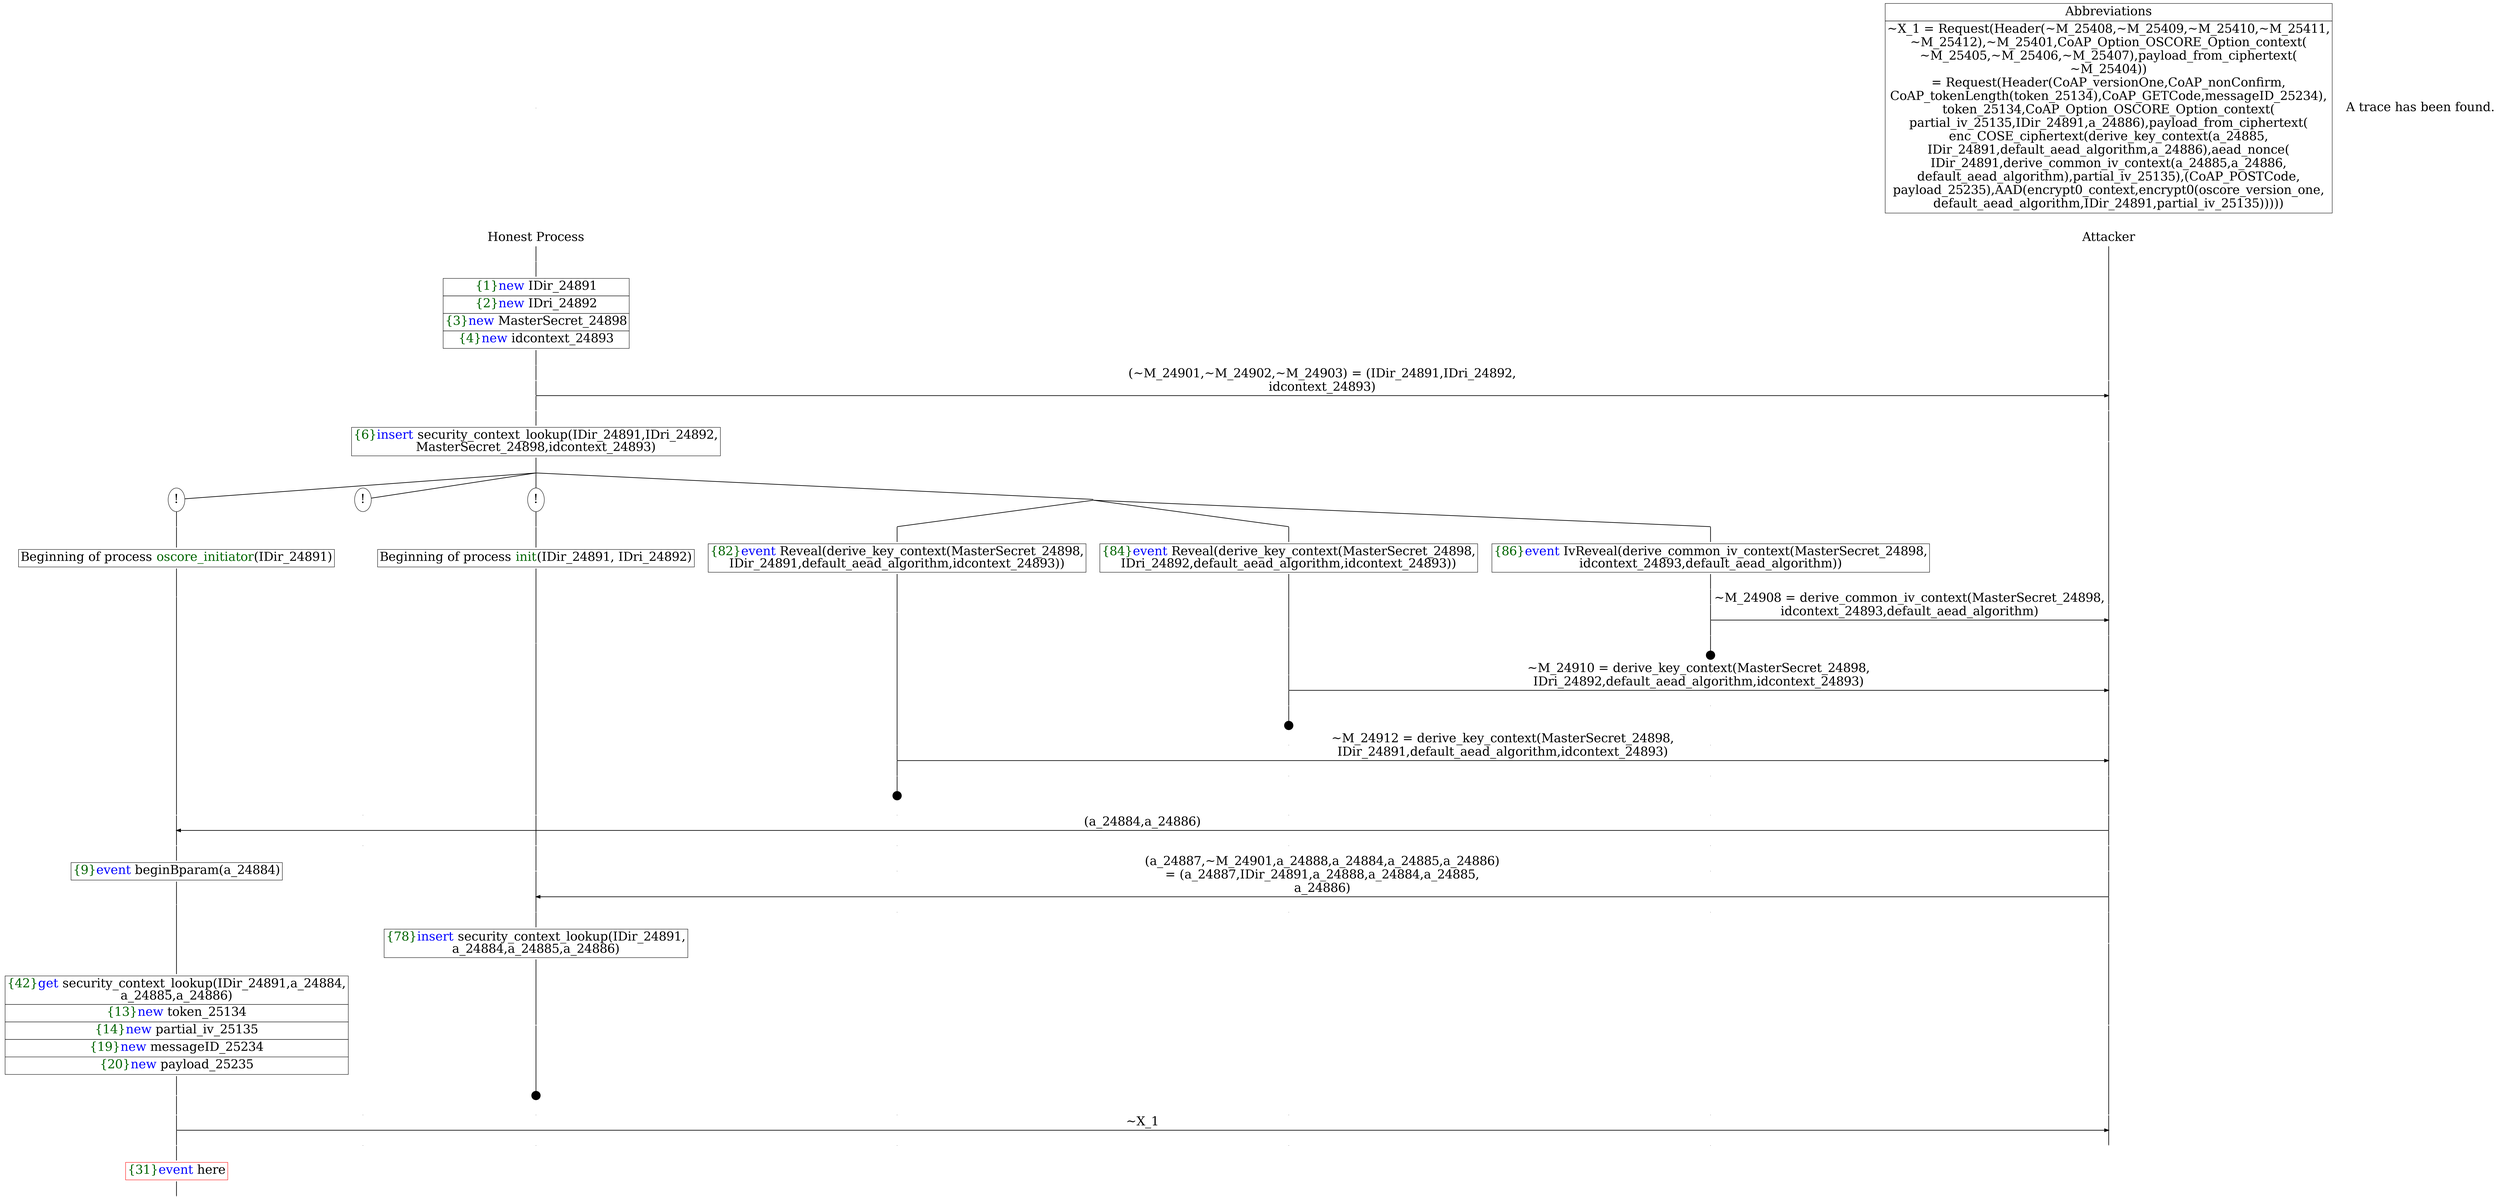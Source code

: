 digraph {
graph [ordering = out]
edge [arrowhead = none, penwidth = 1.6, fontsize = 30]
node [shape = point, width = 0, height = 0, fontsize = 30]
Trace<br/>
[label = <A trace has been found.<br/>
>, shape = plaintext]
P0__0 [label = "Honest Process", shape = plaintext]
P__0 [label = "Attacker", shape = plaintext]
Trace -> P0__0 [label = "", style = invisible, weight = 100]{rank = same; P0__0 P__0}
P0__0 -> P0__1 [label = <>, weight = 100]
P0__1 -> P0__2 [label = <>, weight = 100]
P0__2 [shape = plaintext, label = <<TABLE BORDER="0" CELLBORDER="1" CELLSPACING="0" CELLPADDING="4"> <TR><TD><FONT COLOR="darkgreen">{1}</FONT><FONT COLOR="blue">new </FONT>IDir_24891</TD></TR><TR><TD><FONT COLOR="darkgreen">{2}</FONT><FONT COLOR="blue">new </FONT>IDri_24892</TD></TR><TR><TD><FONT COLOR="darkgreen">{3}</FONT><FONT COLOR="blue">new </FONT>MasterSecret_24898</TD></TR><TR><TD><FONT COLOR="darkgreen">{4}</FONT><FONT COLOR="blue">new </FONT>idcontext_24893</TD></TR></TABLE>>]
P0__2 -> P0__3 [label = <>, weight = 100]
P0__3 -> P0__4 [label = <>, weight = 100]
P__0 -> P__1 [label = <>, weight = 100]
{rank = same; P__1 P0__4}
P0__4 -> P0__5 [label = <>, weight = 100]
P__1 -> P__2 [label = <>, weight = 100]
{rank = same; P__2 P0__5}
P0__5 -> P__2 [label = <(~M_24901,~M_24902,~M_24903) = (IDir_24891,IDri_24892,<br/>
idcontext_24893)>, arrowhead = normal]
P0__5 -> P0__6 [label = <>, weight = 100]
P__2 -> P__3 [label = <>, weight = 100]
{rank = same; P__3 P0__6}
P0__6 -> P0__7 [label = <>, weight = 100]
P0__7 [shape = plaintext, label = <<TABLE BORDER="0" CELLBORDER="1" CELLSPACING="0" CELLPADDING="4"> <TR><TD><FONT COLOR="darkgreen">{6}</FONT><FONT COLOR="blue">insert </FONT>security_context_lookup(IDir_24891,IDri_24892,<br/>
MasterSecret_24898,idcontext_24893)</TD></TR></TABLE>>]
P0__7 -> P0__8 [label = <>, weight = 100]
P__3 -> P__4 [label = <>, weight = 100]
{rank = same; P__4 P0__7}
/*RPar */
P0__8 -> P0_3__8 [label = <>]
P0__8 -> P0_2__8 [label = <>]
P0__8 -> P0_1__8 [label = <>]
P0__8 -> P0_0__8 [label = <>]
P0__8 [label = "", fixedsize = false, width = 0, height = 0, shape = none]
{rank = same; P0_0__8 P0_1__8 P0_2__8 P0_3__8}
/*RPar */
P0_0__8 -> P0_0_2__8 [label = <>]
P0_0__8 -> P0_0_1__8 [label = <>]
P0_0__8 -> P0_0_0__8 [label = <>]
P0_0__8 [label = "", fixedsize = false, width = 0, height = 0, shape = none]
{rank = same; P0_0_0__8 P0_0_1__8 P0_0_2__8}
P0_0_0__8 -> P0_0_0__9 [label = <>, weight = 100]
P0_0_0__9 [shape = plaintext, label = <<TABLE BORDER="0" CELLBORDER="1" CELLSPACING="0" CELLPADDING="4"> <TR><TD><FONT COLOR="darkgreen">{86}</FONT><FONT COLOR="blue">event</FONT> IvReveal(derive_common_iv_context(MasterSecret_24898,<br/>
idcontext_24893,default_aead_algorithm))</TD></TR></TABLE>>]
P0_0_0__9 -> P0_0_0__10 [label = <>, weight = 100]
P0_0_0__10 -> P0_0_0__11 [label = <>, weight = 100]
P__4 -> P__5 [label = <>, weight = 100]
{rank = same; P__5 P0_0_0__11}
P0_0_0__11 -> P0_0_0__12 [label = <>, weight = 100]
P__5 -> P__6 [label = <>, weight = 100]
{rank = same; P__6 P0_0_0__12}
P0_0_0__12 -> P__6 [label = <~M_24908 = derive_common_iv_context(MasterSecret_24898,<br/>
idcontext_24893,default_aead_algorithm)>, arrowhead = normal]
P0_0_0__12 -> P0_0_0__13 [label = <>, weight = 100]
P__6 -> P__7 [label = <>, weight = 100]
{rank = same; P__7 P0_0_0__13}
P0_0_0__14 [label = "", width = 0.3, height = 0.3]
P0_0_0__13 -> P0_0_0__14 [label = <>, weight = 100]
P0_0_1__8 -> P0_0_1__9 [label = <>, weight = 100]
P0_0_1__9 [shape = plaintext, label = <<TABLE BORDER="0" CELLBORDER="1" CELLSPACING="0" CELLPADDING="4"> <TR><TD><FONT COLOR="darkgreen">{84}</FONT><FONT COLOR="blue">event</FONT> Reveal(derive_key_context(MasterSecret_24898,<br/>
IDri_24892,default_aead_algorithm,idcontext_24893))<br/>
</TD></TR></TABLE>>]
P0_0_1__9 -> P0_0_1__10 [label = <>, weight = 100]
P0_0_1__10 -> P0_0_1__11 [label = <>, weight = 100]
P0_0_0__15 [label = "", style = invisible]
P0_0_0__14 -> P0_0_0__15 [label = <>, weight = 100, style = invisible]
P__7 -> P__8 [label = <>, weight = 100]
{rank = same; P__8 P0_0_0__15 P0_0_1__11}
P0_0_1__11 -> P0_0_1__12 [label = <>, weight = 100]
P__8 -> P__9 [label = <>, weight = 100]
{rank = same; P__9 P0_0_1__12}
P0_0_1__12 -> P__9 [label = <~M_24910 = derive_key_context(MasterSecret_24898,<br/>
IDri_24892,default_aead_algorithm,idcontext_24893)>, arrowhead = normal]
P0_0_1__12 -> P0_0_1__13 [label = <>, weight = 100]
P0_0_0__16 [label = "", style = invisible]
P0_0_0__15 -> P0_0_0__16 [label = <>, weight = 100, style = invisible]
P__9 -> P__10 [label = <>, weight = 100]
{rank = same; P__10 P0_0_0__16 P0_0_1__13}
P0_0_1__14 [label = "", width = 0.3, height = 0.3]
P0_0_1__13 -> P0_0_1__14 [label = <>, weight = 100]
P0_0_2__8 -> P0_0_2__9 [label = <>, weight = 100]
P0_0_2__9 [shape = plaintext, label = <<TABLE BORDER="0" CELLBORDER="1" CELLSPACING="0" CELLPADDING="4"> <TR><TD><FONT COLOR="darkgreen">{82}</FONT><FONT COLOR="blue">event</FONT> Reveal(derive_key_context(MasterSecret_24898,<br/>
IDir_24891,default_aead_algorithm,idcontext_24893))<br/>
</TD></TR></TABLE>>]
P0_0_2__9 -> P0_0_2__10 [label = <>, weight = 100]
P0_0_2__10 -> P0_0_2__11 [label = <>, weight = 100]
P0_0_1__15 [label = "", style = invisible]
P0_0_1__14 -> P0_0_1__15 [label = <>, weight = 100, style = invisible]
P0_0_0__17 [label = "", style = invisible]
P0_0_0__16 -> P0_0_0__17 [label = <>, weight = 100, style = invisible]
P__10 -> P__11 [label = <>, weight = 100]
{rank = same; P__11 P0_0_0__17 P0_0_1__15 P0_0_2__11}
P0_0_2__11 -> P0_0_2__12 [label = <>, weight = 100]
P__11 -> P__12 [label = <>, weight = 100]
{rank = same; P__12 P0_0_2__12}
P0_0_2__12 -> P__12 [label = <~M_24912 = derive_key_context(MasterSecret_24898,<br/>
IDir_24891,default_aead_algorithm,idcontext_24893)>, arrowhead = normal]
P0_0_2__12 -> P0_0_2__13 [label = <>, weight = 100]
P0_0_1__16 [label = "", style = invisible]
P0_0_1__15 -> P0_0_1__16 [label = <>, weight = 100, style = invisible]
P0_0_0__18 [label = "", style = invisible]
P0_0_0__17 -> P0_0_0__18 [label = <>, weight = 100, style = invisible]
P__12 -> P__13 [label = <>, weight = 100]
{rank = same; P__13 P0_0_0__18 P0_0_1__16 P0_0_2__13}
P0_0_2__14 [label = "", width = 0.3, height = 0.3]
P0_0_2__13 -> P0_0_2__14 [label = <>, weight = 100]
P0_1__8 [label = "!", shape = ellipse]
P0_1_0__8 [label = "", fixedsize = false, width = 0, height = 0, shape = none]
P0_1__8 -> P0_1_0__8 [label = <>, weight = 100]
P0_1_0__8 -> P0_1_0__9 [label = <>, weight = 100]
P0_1_0__9 [shape = plaintext, label = <<TABLE BORDER="0" CELLBORDER="1" CELLSPACING="0" CELLPADDING="4"> <TR><TD>Beginning of process <FONT COLOR="darkgreen">init</FONT>(IDir_24891, IDri_24892)<br/>
</TD></TR></TABLE>>]
P0_1_0__9 -> P0_1_0__10 [label = <>, weight = 100]
P0_2__8 [label = "!", shape = ellipse]
P0_3__8 [label = "!", shape = ellipse]
P0_3_0__8 [label = "", fixedsize = false, width = 0, height = 0, shape = none]
P0_3__8 -> P0_3_0__8 [label = <>, weight = 100]
P0_3_0__8 -> P0_3_0__9 [label = <>, weight = 100]
P0_3_0__9 [shape = plaintext, label = <<TABLE BORDER="0" CELLBORDER="1" CELLSPACING="0" CELLPADDING="4"> <TR><TD>Beginning of process <FONT COLOR="darkgreen">oscore_initiator</FONT>(IDir_24891)<br/>
</TD></TR></TABLE>>]
P0_3_0__9 -> P0_3_0__10 [label = <>, weight = 100]
P0_3_0__10 -> P0_3_0__11 [label = <>, weight = 100]
P0_2__9 [label = "", style = invisible]
P0_2__8 -> P0_2__9 [label = <>, weight = 100, style = invisible]
P0_1_0__10 -> P0_1_0__11 [label = <>, weight = 100]
P0_0_2__15 [label = "", style = invisible]
P0_0_2__14 -> P0_0_2__15 [label = <>, weight = 100, style = invisible]
P0_0_1__17 [label = "", style = invisible]
P0_0_1__16 -> P0_0_1__17 [label = <>, weight = 100, style = invisible]
P0_0_0__19 [label = "", style = invisible]
P0_0_0__18 -> P0_0_0__19 [label = <>, weight = 100, style = invisible]
P__13 -> P__14 [label = <>, weight = 100]
{rank = same; P__14 P0_0_0__19 P0_0_1__17 P0_0_2__15 P0_1_0__11 P0_2__9 P0_3_0__11}
P0_3_0__11 -> P0_3_0__12 [label = <>, weight = 100]
P__14 -> P__15 [label = <>, weight = 100]
{rank = same; P__15 P0_3_0__12}
P0_3_0__12 -> P__15 [label = <(a_24884,a_24886)>, dir = back, arrowhead = normal]
P0_3_0__12 -> P0_3_0__13 [label = <>, weight = 100]
P0_2__10 [label = "", style = invisible]
P0_2__9 -> P0_2__10 [label = <>, weight = 100, style = invisible]
P0_1_0__11 -> P0_1_0__12 [label = <>, weight = 100]
P0_0_2__16 [label = "", style = invisible]
P0_0_2__15 -> P0_0_2__16 [label = <>, weight = 100, style = invisible]
P0_0_1__18 [label = "", style = invisible]
P0_0_1__17 -> P0_0_1__18 [label = <>, weight = 100, style = invisible]
P0_0_0__20 [label = "", style = invisible]
P0_0_0__19 -> P0_0_0__20 [label = <>, weight = 100, style = invisible]
P__15 -> P__16 [label = <>, weight = 100]
{rank = same; P__16 P0_0_0__20 P0_0_1__18 P0_0_2__16 P0_1_0__12 P0_2__10 P0_3_0__13}
P0_3_0__13 -> P0_3_0__14 [label = <>, weight = 100]
P0_3_0__14 [shape = plaintext, label = <<TABLE BORDER="0" CELLBORDER="1" CELLSPACING="0" CELLPADDING="4"> <TR><TD><FONT COLOR="darkgreen">{9}</FONT><FONT COLOR="blue">event</FONT> beginBparam(a_24884)</TD></TR></TABLE>>]
P0_3_0__14 -> P0_3_0__15 [label = <>, weight = 100]
P0_1_0__12 -> P0_1_0__13 [label = <>, weight = 100]
P0_0_2__17 [label = "", style = invisible]
P0_0_2__16 -> P0_0_2__17 [label = <>, weight = 100, style = invisible]
P0_0_1__19 [label = "", style = invisible]
P0_0_1__18 -> P0_0_1__19 [label = <>, weight = 100, style = invisible]
P0_0_0__21 [label = "", style = invisible]
P0_0_0__20 -> P0_0_0__21 [label = <>, weight = 100, style = invisible]
P__16 -> P__17 [label = <>, weight = 100]
{rank = same; P__17 P0_0_0__21 P0_0_1__19 P0_0_2__17 P0_1_0__13}
P0_1_0__13 -> P0_1_0__14 [label = <>, weight = 100]
P__17 -> P__18 [label = <>, weight = 100]
{rank = same; P__18 P0_1_0__14}
P0_1_0__14 -> P__18 [label = <(a_24887,~M_24901,a_24888,a_24884,a_24885,a_24886)<br/>
= (a_24887,IDir_24891,a_24888,a_24884,a_24885,<br/>
a_24886)>, dir = back, arrowhead = normal]
P0_1_0__14 -> P0_1_0__15 [label = <>, weight = 100]
P0_0_2__18 [label = "", style = invisible]
P0_0_2__17 -> P0_0_2__18 [label = <>, weight = 100, style = invisible]
P0_0_1__20 [label = "", style = invisible]
P0_0_1__19 -> P0_0_1__20 [label = <>, weight = 100, style = invisible]
P0_0_0__22 [label = "", style = invisible]
P0_0_0__21 -> P0_0_0__22 [label = <>, weight = 100, style = invisible]
P__18 -> P__19 [label = <>, weight = 100]
{rank = same; P__19 P0_0_0__22 P0_0_1__20 P0_0_2__18 P0_1_0__15}
P0_1_0__15 -> P0_1_0__16 [label = <>, weight = 100]
P0_1_0__16 [shape = plaintext, label = <<TABLE BORDER="0" CELLBORDER="1" CELLSPACING="0" CELLPADDING="4"> <TR><TD><FONT COLOR="darkgreen">{78}</FONT><FONT COLOR="blue">insert </FONT>security_context_lookup(IDir_24891,<br/>
a_24884,a_24885,a_24886)</TD></TR></TABLE>>]
P0_1_0__16 -> P0_1_0__17 [label = <>, weight = 100]
P__19 -> P__20 [label = <>, weight = 100]
{rank = same; P__20 P0_1_0__16}
P0_1_0__18 [label = "", width = 0.3, height = 0.3]
P0_1_0__17 -> P0_1_0__18 [label = <>, weight = 100]
P0_3_0__15 -> P0_3_0__16 [label = <>, weight = 100]
P0_3_0__16 [shape = plaintext, label = <<TABLE BORDER="0" CELLBORDER="1" CELLSPACING="0" CELLPADDING="4"> <TR><TD><FONT COLOR="darkgreen">{42}</FONT><FONT COLOR="blue">get </FONT>security_context_lookup(IDir_24891,a_24884,<br/>
a_24885,a_24886)</TD></TR><TR><TD><FONT COLOR="darkgreen">{13}</FONT><FONT COLOR="blue">new </FONT>token_25134</TD></TR><TR><TD><FONT COLOR="darkgreen">{14}</FONT><FONT COLOR="blue">new </FONT>partial_iv_25135</TD></TR><TR><TD><FONT COLOR="darkgreen">{19}</FONT><FONT COLOR="blue">new </FONT>messageID_25234</TD></TR><TR><TD><FONT COLOR="darkgreen">{20}</FONT><FONT COLOR="blue">new </FONT>payload_25235</TD></TR></TABLE>>]
P0_3_0__16 -> P0_3_0__17 [label = <>, weight = 100]
P__20 -> P__21 [label = <>, weight = 100]
{rank = same; P__21 P0_3_0__16}
P0_3_0__17 -> P0_3_0__18 [label = <>, weight = 100]
P0_2__11 [label = "", style = invisible]
P0_2__10 -> P0_2__11 [label = <>, weight = 100, style = invisible]
P0_1_0__19 [label = "", style = invisible]
P0_1_0__18 -> P0_1_0__19 [label = <>, weight = 100, style = invisible]
P0_0_2__19 [label = "", style = invisible]
P0_0_2__18 -> P0_0_2__19 [label = <>, weight = 100, style = invisible]
P0_0_1__21 [label = "", style = invisible]
P0_0_1__20 -> P0_0_1__21 [label = <>, weight = 100, style = invisible]
P0_0_0__23 [label = "", style = invisible]
P0_0_0__22 -> P0_0_0__23 [label = <>, weight = 100, style = invisible]
P__21 -> P__22 [label = <>, weight = 100]
{rank = same; P__22 P0_0_0__23 P0_0_1__21 P0_0_2__19 P0_1_0__19 P0_2__11 P0_3_0__18}
P0_3_0__18 -> P0_3_0__19 [label = <>, weight = 100]
P__22 -> P__23 [label = <>, weight = 100]
{rank = same; P__23 P0_3_0__19}
P0_3_0__19 -> P__23 [label = <~X_1>, arrowhead = normal]
P0_3_0__19 -> P0_3_0__20 [label = <>, weight = 100]
P0_2__12 [label = "", style = invisible]
P0_2__11 -> P0_2__12 [label = <>, weight = 100, style = invisible]
P0_1_0__20 [label = "", style = invisible]
P0_1_0__19 -> P0_1_0__20 [label = <>, weight = 100, style = invisible]
P0_0_2__20 [label = "", style = invisible]
P0_0_2__19 -> P0_0_2__20 [label = <>, weight = 100, style = invisible]
P0_0_1__22 [label = "", style = invisible]
P0_0_1__21 -> P0_0_1__22 [label = <>, weight = 100, style = invisible]
P0_0_0__24 [label = "", style = invisible]
P0_0_0__23 -> P0_0_0__24 [label = <>, weight = 100, style = invisible]
P__23 -> P__24 [label = <>, weight = 100]
{rank = same; P__24 P0_0_0__24 P0_0_1__22 P0_0_2__20 P0_1_0__20 P0_2__12 P0_3_0__20}
P0_3_0__20 -> P0_3_0__21 [label = <>, weight = 100]
P0_3_0__21 [color = red, shape = plaintext, label = <<TABLE BORDER="0" CELLBORDER="1" CELLSPACING="0" CELLPADDING="4"> <TR><TD><FONT COLOR="darkgreen">{31}</FONT><FONT COLOR="blue">event</FONT> here</TD></TR></TABLE>>]
P0_3_0__21 -> P0_3_0__22 [label = <>, weight = 100]
Abbrev [shape = plaintext, label = <<TABLE BORDER="0" CELLBORDER="1" CELLSPACING="0" CELLPADDING="4"><TR> <TD> Abbreviations </TD></TR><TR><TD>~X_1 = Request(Header(~M_25408,~M_25409,~M_25410,~M_25411,<br/>
~M_25412),~M_25401,CoAP_Option_OSCORE_Option_context(<br/>
~M_25405,~M_25406,~M_25407),payload_from_ciphertext(<br/>
~M_25404))<br/>
= Request(Header(CoAP_versionOne,CoAP_nonConfirm,<br/>
CoAP_tokenLength(token_25134),CoAP_GETCode,messageID_25234),<br/>
token_25134,CoAP_Option_OSCORE_Option_context(<br/>
partial_iv_25135,IDir_24891,a_24886),payload_from_ciphertext(<br/>
enc_COSE_ciphertext(derive_key_context(a_24885,<br/>
IDir_24891,default_aead_algorithm,a_24886),aead_nonce(<br/>
IDir_24891,derive_common_iv_context(a_24885,a_24886,<br/>
default_aead_algorithm),partial_iv_25135),(CoAP_POSTCode,<br/>
payload_25235),AAD(encrypt0_context,encrypt0(oscore_version_one,<br/>
default_aead_algorithm,IDir_24891,partial_iv_25135)))))</TD></TR></TABLE>>]Abbrev -> P__0 [style = invisible, weight =100]}